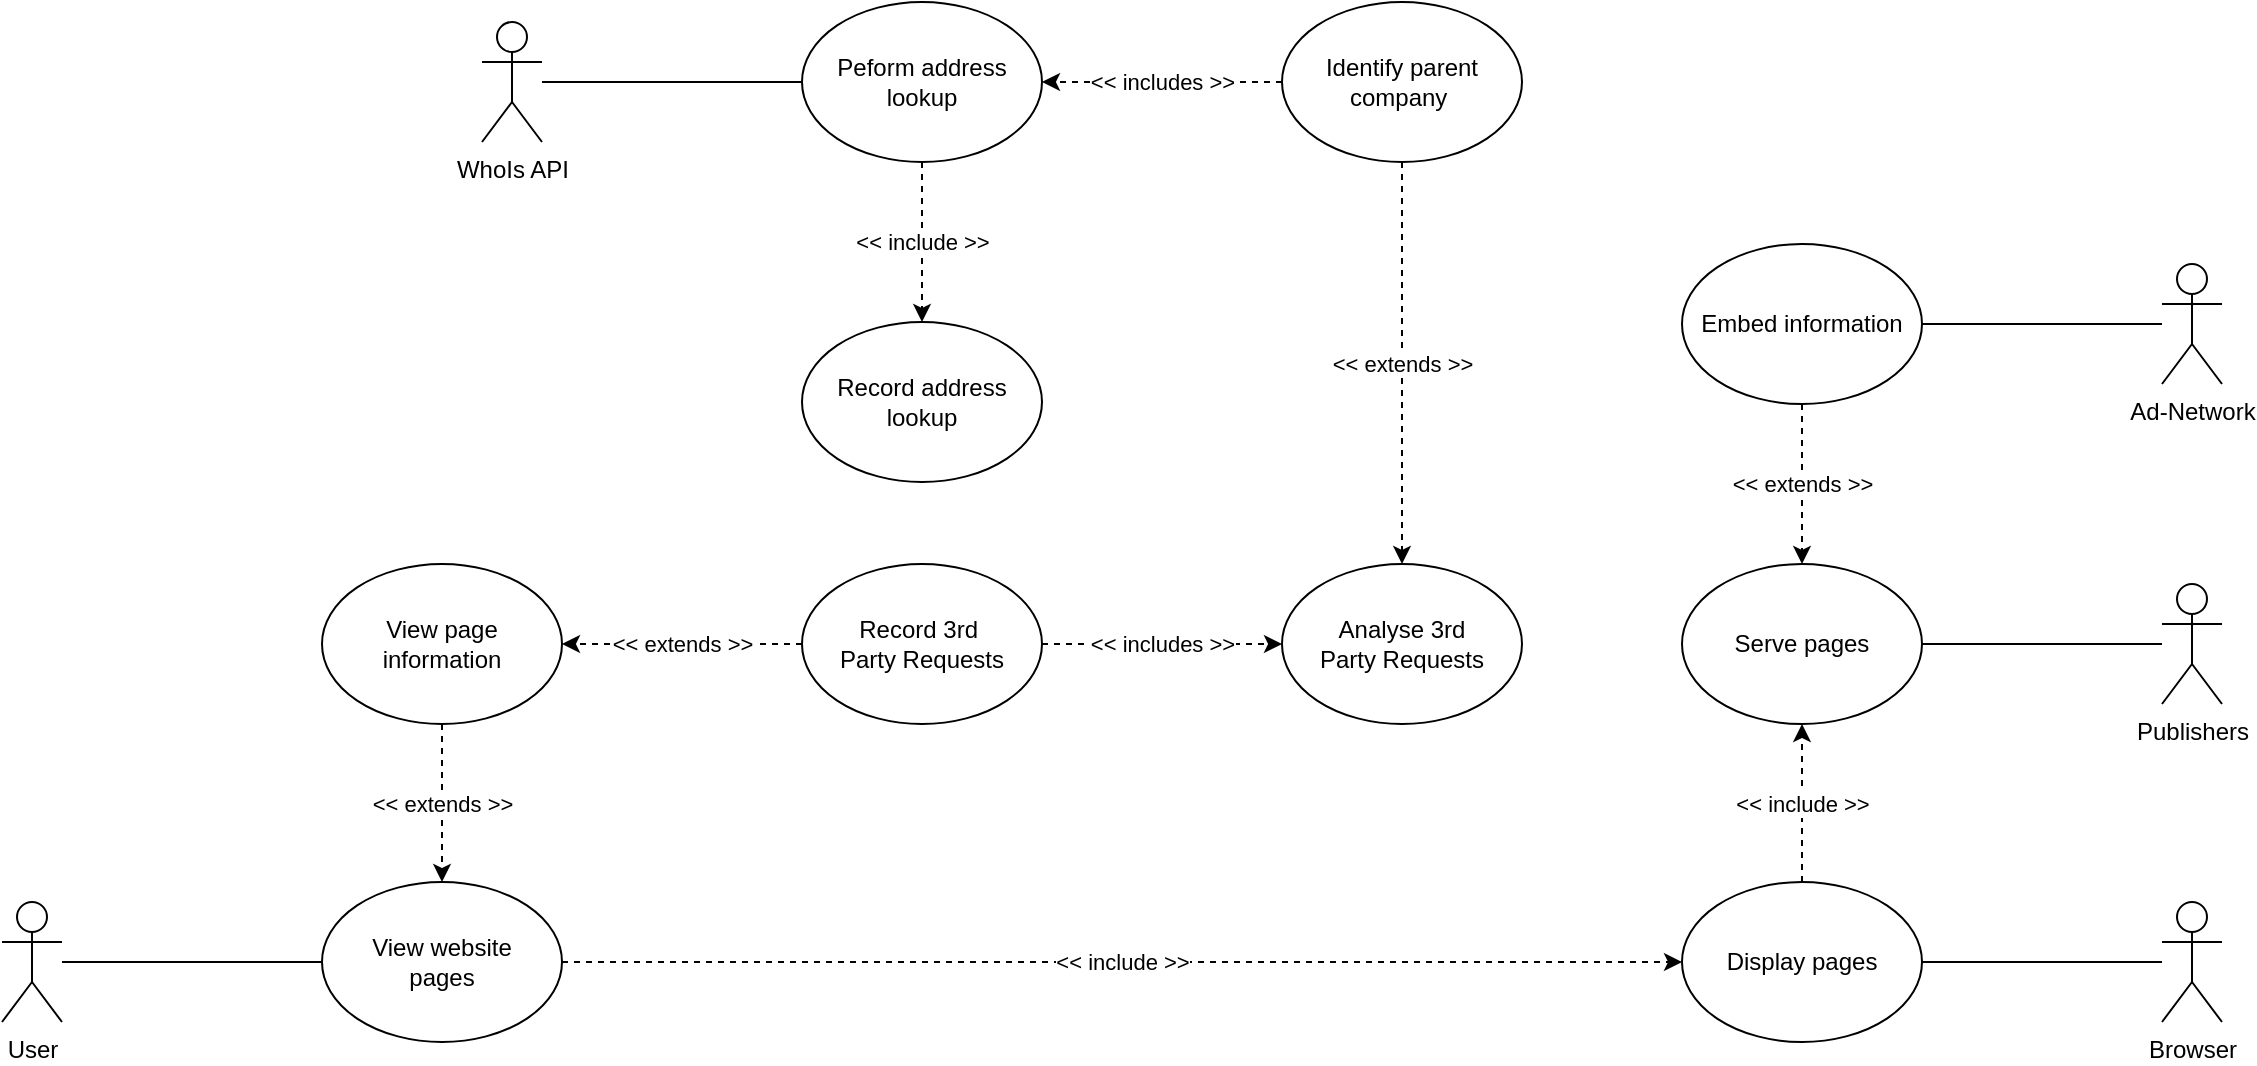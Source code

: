 <mxfile version="14.4.3" type="device"><diagram id="lauyCqvm80anBJG-_lSt" name="Page-1"><mxGraphModel dx="2370" dy="1360" grid="1" gridSize="10" guides="1" tooltips="1" connect="1" arrows="1" fold="1" page="1" pageScale="1" pageWidth="827" pageHeight="1169" math="0" shadow="0"><root><mxCell id="0"/><mxCell id="1" parent="0"/><mxCell id="sBIoNKNYxCRUEdXEYnVf-62" value="User" style="shape=umlActor;verticalLabelPosition=bottom;verticalAlign=top;html=1;outlineConnect=0;" vertex="1" parent="1"><mxGeometry x="120" y="610" width="30" height="60" as="geometry"/></mxCell><mxCell id="sBIoNKNYxCRUEdXEYnVf-63" value="Browser" style="shape=umlActor;verticalLabelPosition=bottom;verticalAlign=top;html=1;outlineConnect=0;" vertex="1" parent="1"><mxGeometry x="1200" y="610" width="30" height="60" as="geometry"/></mxCell><mxCell id="sBIoNKNYxCRUEdXEYnVf-64" value="Publishers" style="shape=umlActor;verticalLabelPosition=bottom;verticalAlign=top;html=1;outlineConnect=0;" vertex="1" parent="1"><mxGeometry x="1200" y="451" width="30" height="60" as="geometry"/></mxCell><mxCell id="sBIoNKNYxCRUEdXEYnVf-65" value="Ad-Network&lt;br&gt;" style="shape=umlActor;verticalLabelPosition=bottom;verticalAlign=top;html=1;outlineConnect=0;" vertex="1" parent="1"><mxGeometry x="1200" y="291" width="30" height="60" as="geometry"/></mxCell><mxCell id="sBIoNKNYxCRUEdXEYnVf-66" value="" style="endArrow=none;html=1;" edge="1" parent="1" source="sBIoNKNYxCRUEdXEYnVf-62" target="sBIoNKNYxCRUEdXEYnVf-67"><mxGeometry width="50" height="50" relative="1" as="geometry"><mxPoint x="250" y="550" as="sourcePoint"/><mxPoint x="300" y="500" as="targetPoint"/></mxGeometry></mxCell><mxCell id="sBIoNKNYxCRUEdXEYnVf-67" value="View website&lt;br&gt;pages" style="ellipse;whiteSpace=wrap;html=1;" vertex="1" parent="1"><mxGeometry x="280" y="600" width="120" height="80" as="geometry"/></mxCell><mxCell id="sBIoNKNYxCRUEdXEYnVf-68" value="Display pages" style="ellipse;whiteSpace=wrap;html=1;" vertex="1" parent="1"><mxGeometry x="960" y="600" width="120" height="80" as="geometry"/></mxCell><mxCell id="sBIoNKNYxCRUEdXEYnVf-69" value="" style="endArrow=none;html=1;" edge="1" parent="1" source="sBIoNKNYxCRUEdXEYnVf-68" target="sBIoNKNYxCRUEdXEYnVf-63"><mxGeometry width="50" height="50" relative="1" as="geometry"><mxPoint x="1070" y="970" as="sourcePoint"/><mxPoint x="1120" y="920" as="targetPoint"/></mxGeometry></mxCell><mxCell id="sBIoNKNYxCRUEdXEYnVf-70" value="Serve pages" style="ellipse;whiteSpace=wrap;html=1;" vertex="1" parent="1"><mxGeometry x="960" y="441" width="120" height="80" as="geometry"/></mxCell><mxCell id="sBIoNKNYxCRUEdXEYnVf-71" value="" style="endArrow=classic;html=1;dashed=1;" edge="1" parent="1" source="sBIoNKNYxCRUEdXEYnVf-67" target="sBIoNKNYxCRUEdXEYnVf-68"><mxGeometry relative="1" as="geometry"><mxPoint x="340" y="810" as="sourcePoint"/><mxPoint x="460" y="810" as="targetPoint"/></mxGeometry></mxCell><mxCell id="sBIoNKNYxCRUEdXEYnVf-72" value="&amp;lt;&amp;lt; include &amp;gt;&amp;gt;" style="edgeLabel;resizable=0;html=1;align=center;verticalAlign=middle;" connectable="0" vertex="1" parent="sBIoNKNYxCRUEdXEYnVf-71"><mxGeometry relative="1" as="geometry"/></mxCell><mxCell id="sBIoNKNYxCRUEdXEYnVf-73" value="" style="endArrow=classic;html=1;dashed=1;" edge="1" parent="1" source="sBIoNKNYxCRUEdXEYnVf-68" target="sBIoNKNYxCRUEdXEYnVf-70"><mxGeometry relative="1" as="geometry"><mxPoint x="850" y="810" as="sourcePoint"/><mxPoint x="970" y="810" as="targetPoint"/></mxGeometry></mxCell><mxCell id="sBIoNKNYxCRUEdXEYnVf-74" value="&amp;lt;&amp;lt; include &amp;gt;&amp;gt;" style="edgeLabel;resizable=0;html=1;align=center;verticalAlign=middle;" connectable="0" vertex="1" parent="sBIoNKNYxCRUEdXEYnVf-73"><mxGeometry relative="1" as="geometry"/></mxCell><mxCell id="sBIoNKNYxCRUEdXEYnVf-75" value="" style="endArrow=none;html=1;" edge="1" parent="1" source="sBIoNKNYxCRUEdXEYnVf-70" target="sBIoNKNYxCRUEdXEYnVf-64"><mxGeometry width="50" height="50" relative="1" as="geometry"><mxPoint x="930" y="780" as="sourcePoint"/><mxPoint x="980" y="730" as="targetPoint"/></mxGeometry></mxCell><mxCell id="sBIoNKNYxCRUEdXEYnVf-76" value="Embed information" style="ellipse;whiteSpace=wrap;html=1;" vertex="1" parent="1"><mxGeometry x="960" y="281" width="120" height="80" as="geometry"/></mxCell><mxCell id="sBIoNKNYxCRUEdXEYnVf-77" value="" style="endArrow=classic;html=1;dashed=1;" edge="1" parent="1" source="sBIoNKNYxCRUEdXEYnVf-76" target="sBIoNKNYxCRUEdXEYnVf-70"><mxGeometry relative="1" as="geometry"><mxPoint x="1030" y="621" as="sourcePoint"/><mxPoint x="1030" y="540" as="targetPoint"/></mxGeometry></mxCell><mxCell id="sBIoNKNYxCRUEdXEYnVf-78" value="&amp;lt;&amp;lt; extends &amp;gt;&amp;gt;" style="edgeLabel;resizable=0;html=1;align=center;verticalAlign=middle;" connectable="0" vertex="1" parent="sBIoNKNYxCRUEdXEYnVf-77"><mxGeometry relative="1" as="geometry"/></mxCell><mxCell id="sBIoNKNYxCRUEdXEYnVf-79" value="" style="endArrow=none;html=1;" edge="1" parent="1" source="sBIoNKNYxCRUEdXEYnVf-76" target="sBIoNKNYxCRUEdXEYnVf-65"><mxGeometry width="50" height="50" relative="1" as="geometry"><mxPoint x="1090" y="500" as="sourcePoint"/><mxPoint x="1210" y="500.923" as="targetPoint"/></mxGeometry></mxCell><mxCell id="sBIoNKNYxCRUEdXEYnVf-85" value="View page information" style="ellipse;whiteSpace=wrap;html=1;" vertex="1" parent="1"><mxGeometry x="280" y="441" width="120" height="80" as="geometry"/></mxCell><mxCell id="sBIoNKNYxCRUEdXEYnVf-86" value="" style="endArrow=classic;html=1;dashed=1;" edge="1" parent="1" source="sBIoNKNYxCRUEdXEYnVf-85" target="sBIoNKNYxCRUEdXEYnVf-67"><mxGeometry relative="1" as="geometry"><mxPoint x="410" y="660" as="sourcePoint"/><mxPoint x="770.0" y="660.875" as="targetPoint"/></mxGeometry></mxCell><mxCell id="sBIoNKNYxCRUEdXEYnVf-87" value="&amp;lt;&amp;lt; extends &amp;gt;&amp;gt;" style="edgeLabel;resizable=0;html=1;align=center;verticalAlign=middle;" connectable="0" vertex="1" parent="sBIoNKNYxCRUEdXEYnVf-86"><mxGeometry relative="1" as="geometry"/></mxCell><mxCell id="sBIoNKNYxCRUEdXEYnVf-99" value="Record 3rd&amp;nbsp;&lt;br&gt;Party Requests" style="ellipse;whiteSpace=wrap;html=1;" vertex="1" parent="1"><mxGeometry x="520" y="441" width="120" height="80" as="geometry"/></mxCell><mxCell id="sBIoNKNYxCRUEdXEYnVf-100" value="Analyse 3rd&lt;br&gt;Party Requests" style="ellipse;whiteSpace=wrap;html=1;" vertex="1" parent="1"><mxGeometry x="760" y="441" width="120" height="80" as="geometry"/></mxCell><mxCell id="sBIoNKNYxCRUEdXEYnVf-105" value="" style="endArrow=classic;html=1;dashed=1;" edge="1" parent="1" source="sBIoNKNYxCRUEdXEYnVf-99" target="sBIoNKNYxCRUEdXEYnVf-100"><mxGeometry relative="1" as="geometry"><mxPoint x="539.835" y="303.022" as="sourcePoint"/><mxPoint x="582.132" y="217.971" as="targetPoint"/></mxGeometry></mxCell><mxCell id="sBIoNKNYxCRUEdXEYnVf-106" value="&amp;lt;&amp;lt; includes &amp;gt;&amp;gt;" style="edgeLabel;resizable=0;html=1;align=center;verticalAlign=middle;" connectable="0" vertex="1" parent="sBIoNKNYxCRUEdXEYnVf-105"><mxGeometry relative="1" as="geometry"/></mxCell><mxCell id="sBIoNKNYxCRUEdXEYnVf-109" value="" style="endArrow=classic;html=1;dashed=1;" edge="1" parent="1" source="sBIoNKNYxCRUEdXEYnVf-99" target="sBIoNKNYxCRUEdXEYnVf-85"><mxGeometry relative="1" as="geometry"><mxPoint x="306.818" y="379.396" as="sourcePoint"/><mxPoint x="343.2" y="462.6" as="targetPoint"/></mxGeometry></mxCell><mxCell id="sBIoNKNYxCRUEdXEYnVf-110" value="&amp;lt;&amp;lt; extends &amp;gt;&amp;gt;" style="edgeLabel;resizable=0;html=1;align=center;verticalAlign=middle;" connectable="0" vertex="1" parent="sBIoNKNYxCRUEdXEYnVf-109"><mxGeometry relative="1" as="geometry"/></mxCell><mxCell id="sBIoNKNYxCRUEdXEYnVf-120" value="Identify parent company&amp;nbsp;" style="ellipse;whiteSpace=wrap;html=1;" vertex="1" parent="1"><mxGeometry x="760" y="160" width="120" height="80" as="geometry"/></mxCell><mxCell id="sBIoNKNYxCRUEdXEYnVf-121" value="" style="endArrow=classic;html=1;dashed=1;" edge="1" parent="1" source="sBIoNKNYxCRUEdXEYnVf-120" target="sBIoNKNYxCRUEdXEYnVf-100"><mxGeometry relative="1" as="geometry"><mxPoint x="1180" y="217" as="sourcePoint"/><mxPoint x="1232" y="50" as="targetPoint"/></mxGeometry></mxCell><mxCell id="sBIoNKNYxCRUEdXEYnVf-122" value="&amp;lt;&amp;lt; extends &amp;gt;&amp;gt;" style="edgeLabel;resizable=0;html=1;align=center;verticalAlign=middle;" connectable="0" vertex="1" parent="sBIoNKNYxCRUEdXEYnVf-121"><mxGeometry relative="1" as="geometry"/></mxCell><mxCell id="sBIoNKNYxCRUEdXEYnVf-123" value="WhoIs API" style="shape=umlActor;verticalLabelPosition=bottom;verticalAlign=top;html=1;outlineConnect=0;" vertex="1" parent="1"><mxGeometry x="360" y="170" width="30" height="60" as="geometry"/></mxCell><mxCell id="sBIoNKNYxCRUEdXEYnVf-124" value="Peform address lookup" style="ellipse;whiteSpace=wrap;html=1;" vertex="1" parent="1"><mxGeometry x="520" y="160" width="120" height="80" as="geometry"/></mxCell><mxCell id="sBIoNKNYxCRUEdXEYnVf-125" value="" style="endArrow=none;html=1;" edge="1" parent="1" source="sBIoNKNYxCRUEdXEYnVf-123" target="sBIoNKNYxCRUEdXEYnVf-124"><mxGeometry width="50" height="50" relative="1" as="geometry"><mxPoint x="400" y="370" as="sourcePoint"/><mxPoint x="520" y="370" as="targetPoint"/></mxGeometry></mxCell><mxCell id="sBIoNKNYxCRUEdXEYnVf-126" value="Record address&lt;br&gt;lookup" style="ellipse;whiteSpace=wrap;html=1;" vertex="1" parent="1"><mxGeometry x="520" y="320" width="120" height="80" as="geometry"/></mxCell><mxCell id="sBIoNKNYxCRUEdXEYnVf-127" value="" style="endArrow=classic;html=1;dashed=1;" edge="1" parent="1" source="sBIoNKNYxCRUEdXEYnVf-124" target="sBIoNKNYxCRUEdXEYnVf-126"><mxGeometry relative="1" as="geometry"><mxPoint x="797.031" y="456.58" as="sourcePoint"/><mxPoint x="743.282" y="402.282" as="targetPoint"/></mxGeometry></mxCell><mxCell id="sBIoNKNYxCRUEdXEYnVf-128" value="&amp;lt;&amp;lt; include &amp;gt;&amp;gt;" style="edgeLabel;resizable=0;html=1;align=center;verticalAlign=middle;" connectable="0" vertex="1" parent="sBIoNKNYxCRUEdXEYnVf-127"><mxGeometry relative="1" as="geometry"/></mxCell><mxCell id="sBIoNKNYxCRUEdXEYnVf-129" value="" style="endArrow=classic;html=1;dashed=1;" edge="1" parent="1" source="sBIoNKNYxCRUEdXEYnVf-120" target="sBIoNKNYxCRUEdXEYnVf-124"><mxGeometry relative="1" as="geometry"><mxPoint x="650.0" y="289" as="sourcePoint"/><mxPoint x="770.0" y="289" as="targetPoint"/></mxGeometry></mxCell><mxCell id="sBIoNKNYxCRUEdXEYnVf-130" value="&amp;lt;&amp;lt; includes &amp;gt;&amp;gt;" style="edgeLabel;resizable=0;html=1;align=center;verticalAlign=middle;" connectable="0" vertex="1" parent="sBIoNKNYxCRUEdXEYnVf-129"><mxGeometry relative="1" as="geometry"/></mxCell></root></mxGraphModel></diagram></mxfile>